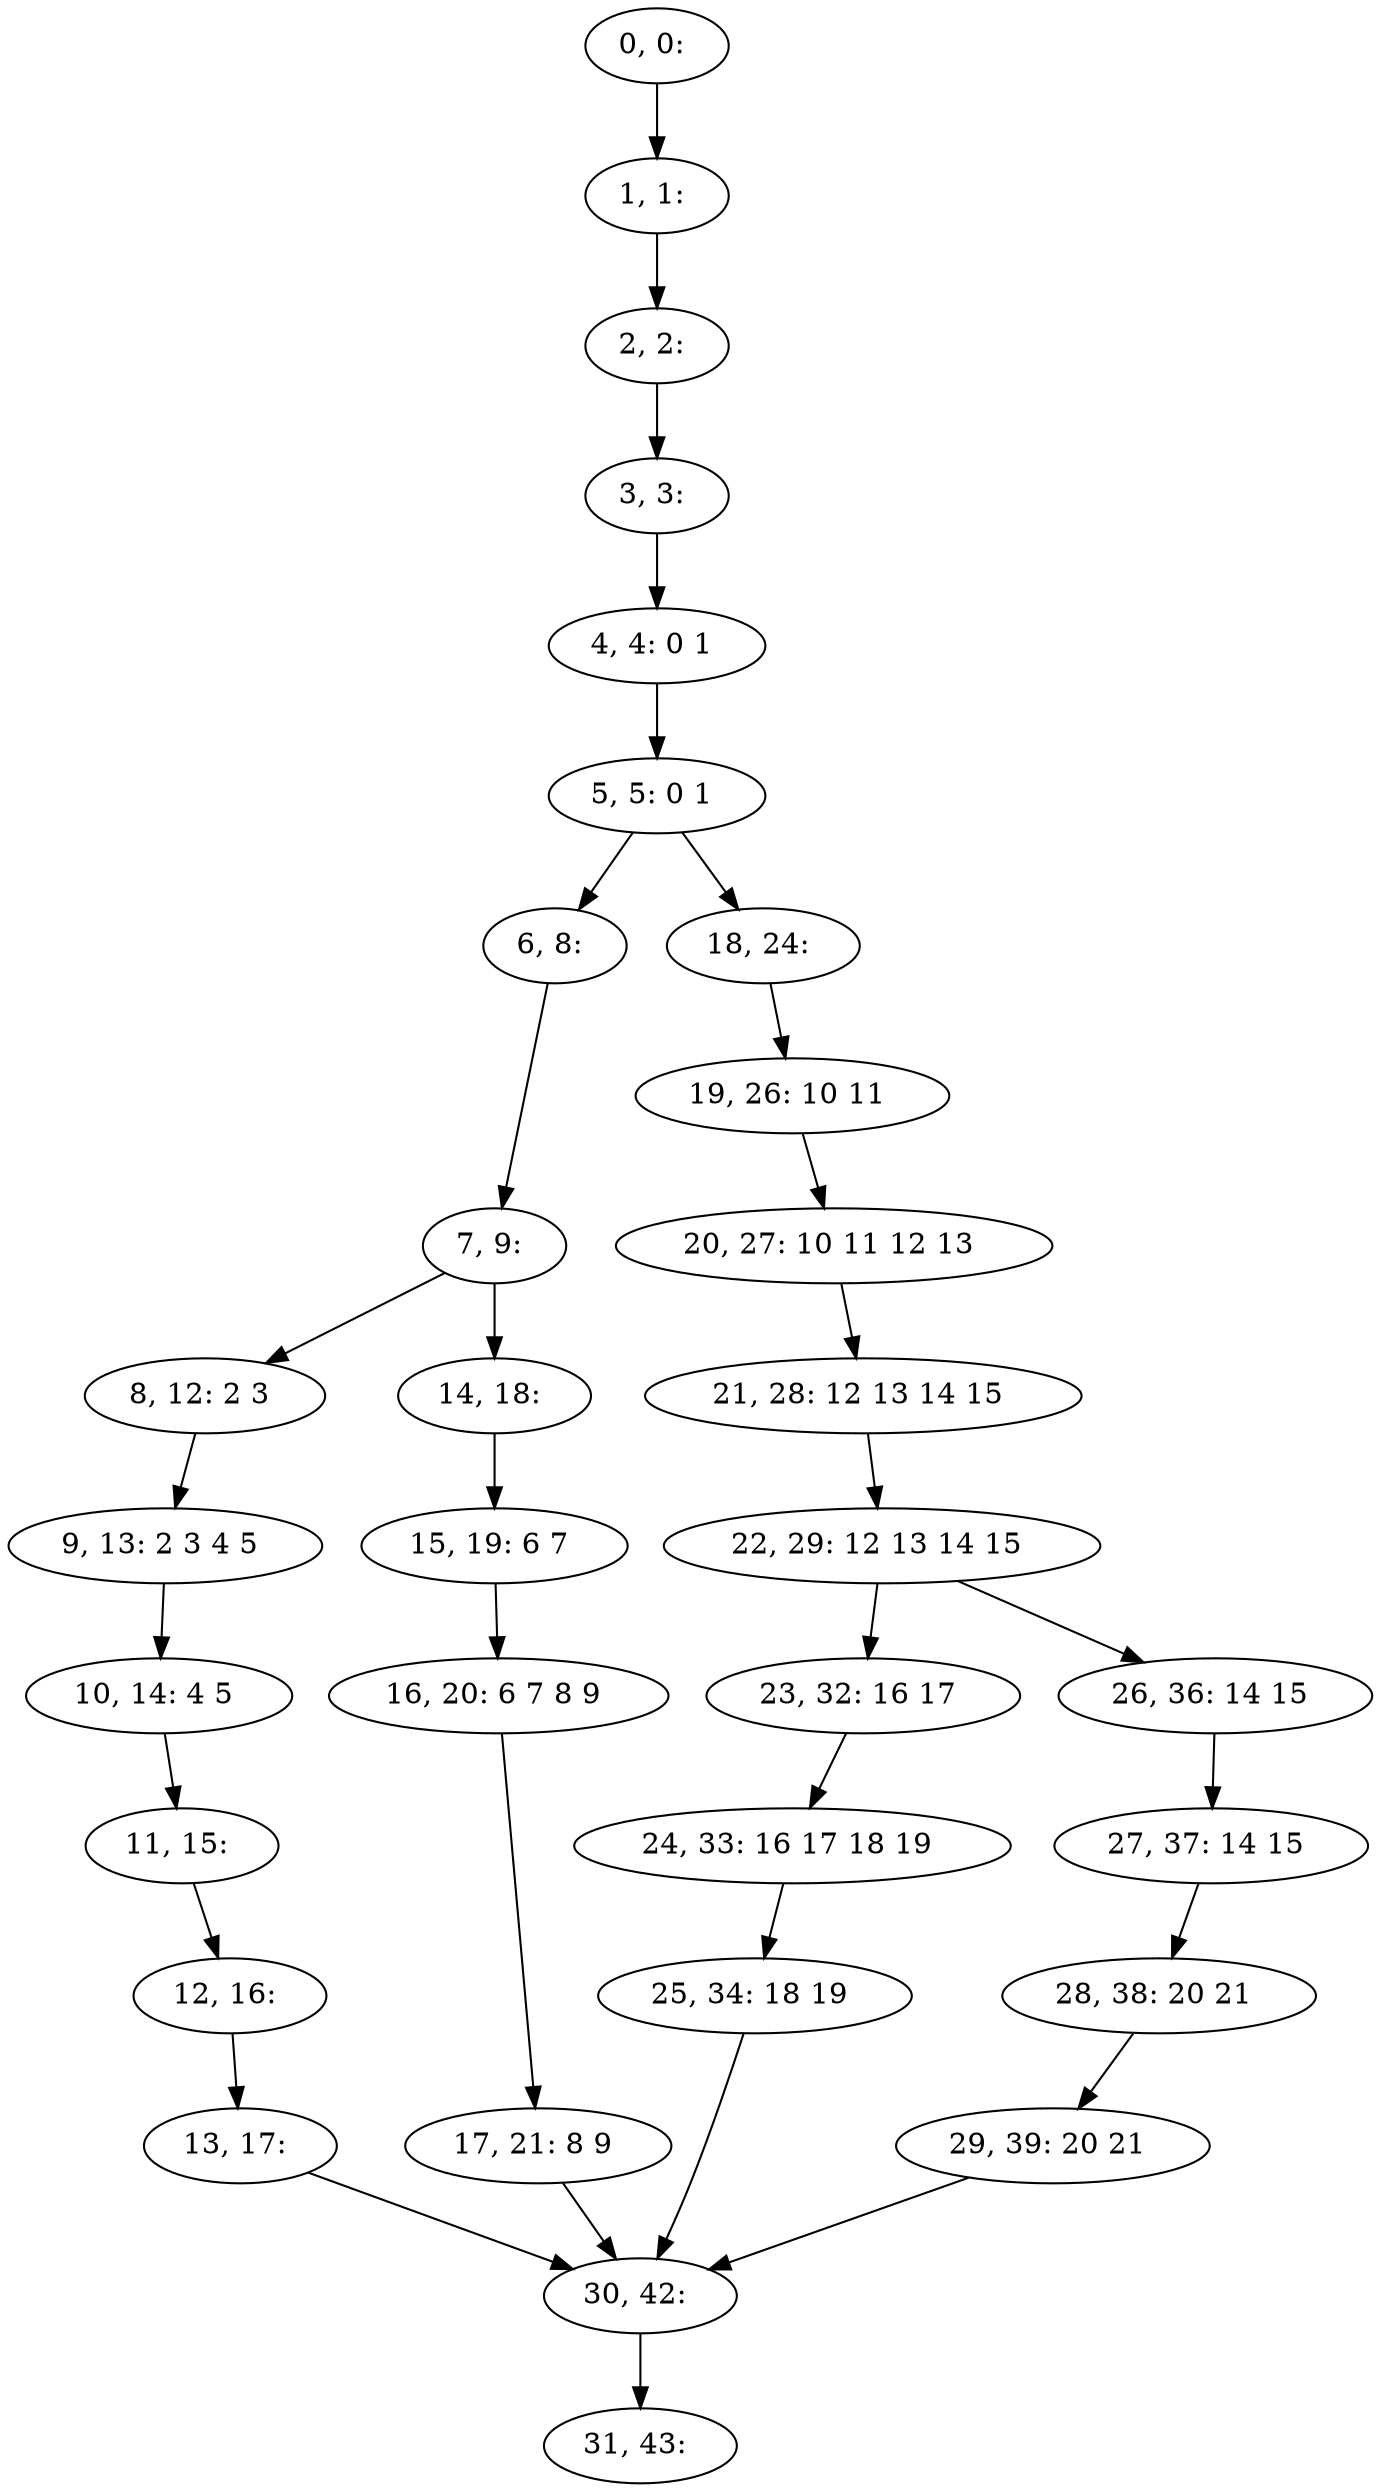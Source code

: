 digraph G {
0[label="0, 0: "];
1[label="1, 1: "];
2[label="2, 2: "];
3[label="3, 3: "];
4[label="4, 4: 0 1 "];
5[label="5, 5: 0 1 "];
6[label="6, 8: "];
7[label="7, 9: "];
8[label="8, 12: 2 3 "];
9[label="9, 13: 2 3 4 5 "];
10[label="10, 14: 4 5 "];
11[label="11, 15: "];
12[label="12, 16: "];
13[label="13, 17: "];
14[label="14, 18: "];
15[label="15, 19: 6 7 "];
16[label="16, 20: 6 7 8 9 "];
17[label="17, 21: 8 9 "];
18[label="18, 24: "];
19[label="19, 26: 10 11 "];
20[label="20, 27: 10 11 12 13 "];
21[label="21, 28: 12 13 14 15 "];
22[label="22, 29: 12 13 14 15 "];
23[label="23, 32: 16 17 "];
24[label="24, 33: 16 17 18 19 "];
25[label="25, 34: 18 19 "];
26[label="26, 36: 14 15 "];
27[label="27, 37: 14 15 "];
28[label="28, 38: 20 21 "];
29[label="29, 39: 20 21 "];
30[label="30, 42: "];
31[label="31, 43: "];
0->1 ;
1->2 ;
2->3 ;
3->4 ;
4->5 ;
5->6 ;
5->18 ;
6->7 ;
7->8 ;
7->14 ;
8->9 ;
9->10 ;
10->11 ;
11->12 ;
12->13 ;
13->30 ;
14->15 ;
15->16 ;
16->17 ;
17->30 ;
18->19 ;
19->20 ;
20->21 ;
21->22 ;
22->23 ;
22->26 ;
23->24 ;
24->25 ;
25->30 ;
26->27 ;
27->28 ;
28->29 ;
29->30 ;
30->31 ;
}
